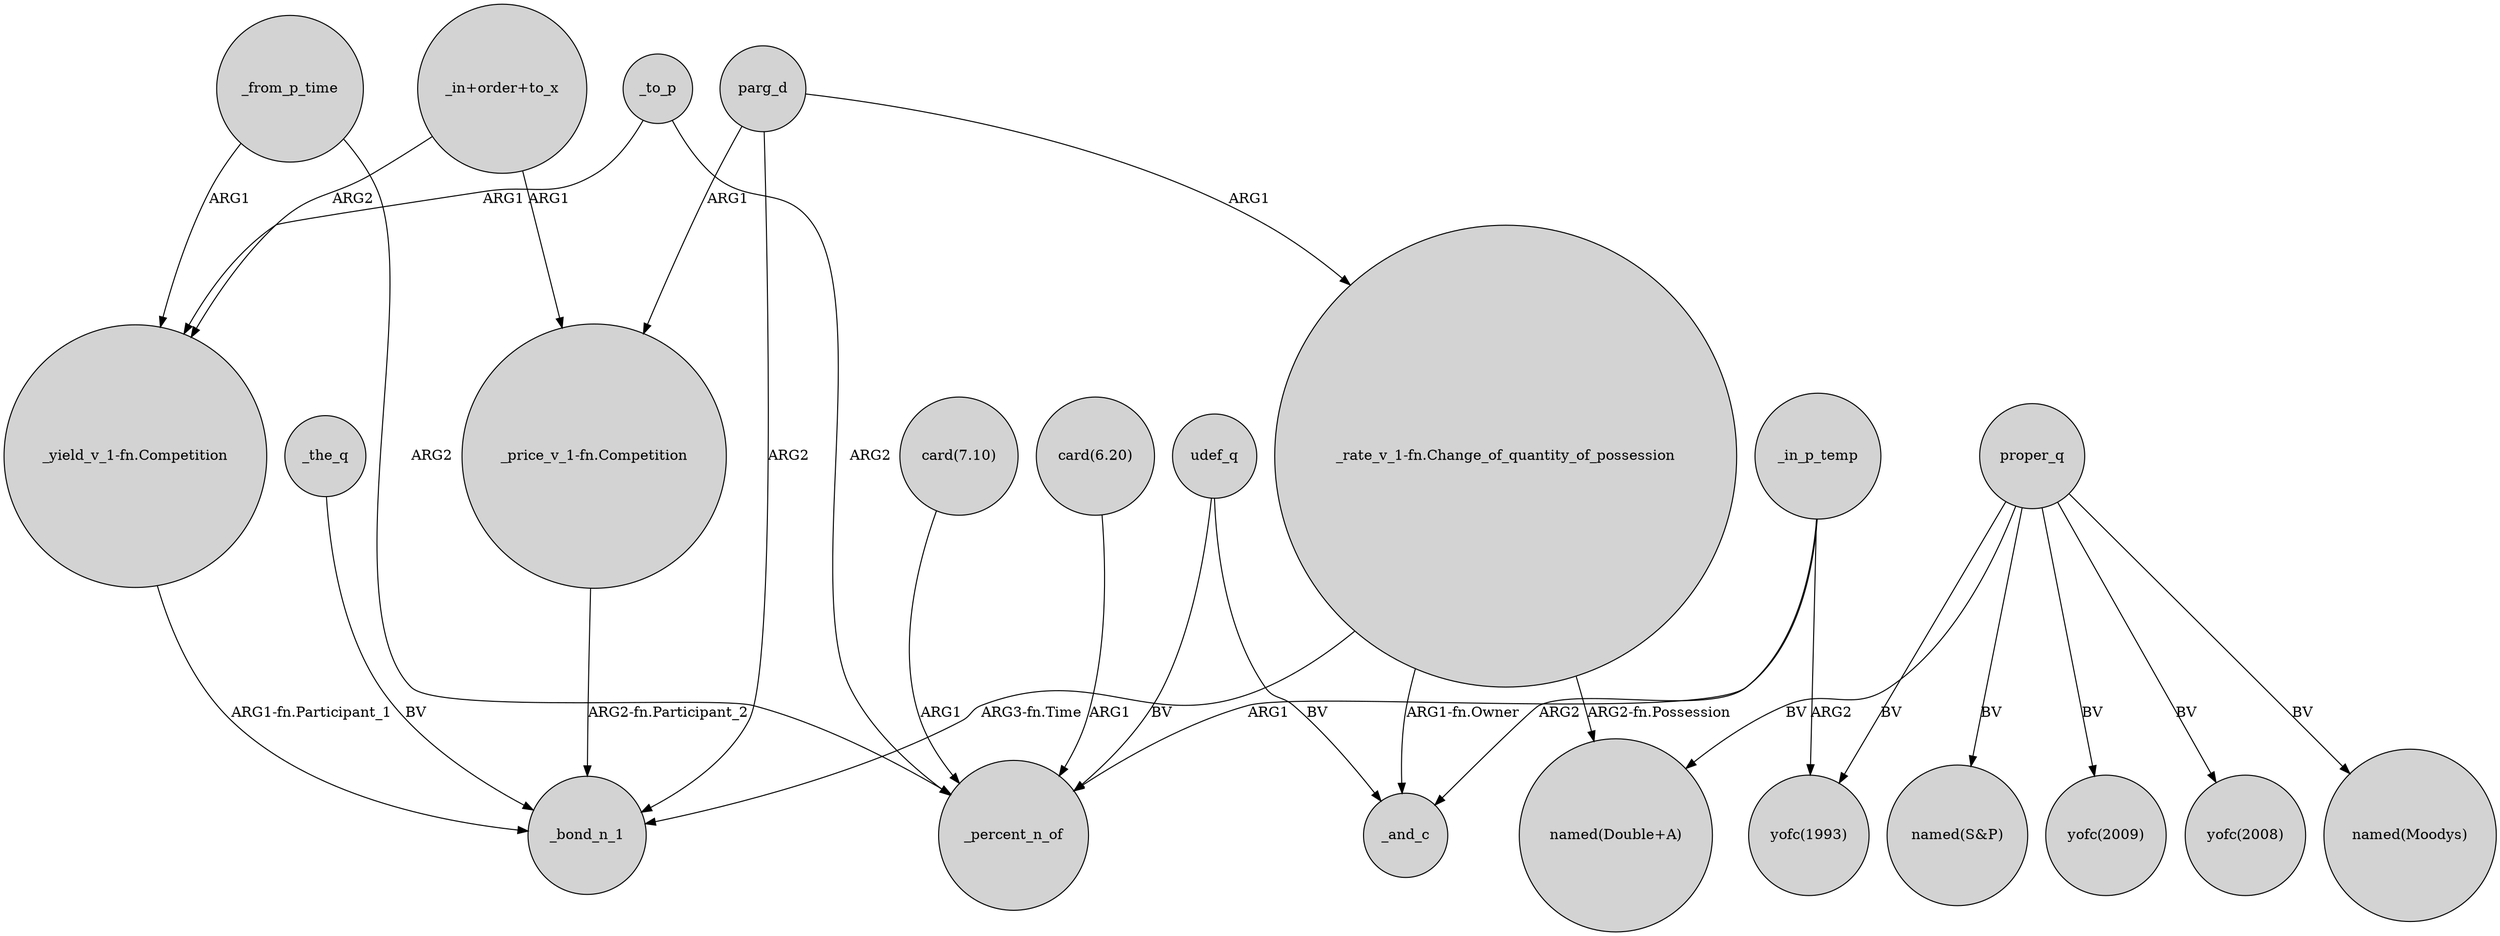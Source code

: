 digraph {
	node [shape=circle style=filled]
	parg_d -> _bond_n_1 [label=ARG2]
	_to_p -> "_yield_v_1-fn.Competition" [label=ARG1]
	proper_q -> "yofc(2008)" [label=BV]
	proper_q -> "named(Moodys)" [label=BV]
	"card(7.10)" -> _percent_n_of [label=ARG1]
	"_price_v_1-fn.Competition" -> _bond_n_1 [label="ARG2-fn.Participant_2"]
	proper_q -> "named(S&P)" [label=BV]
	_to_p -> _percent_n_of [label=ARG2]
	udef_q -> _and_c [label=BV]
	proper_q -> "yofc(1993)" [label=BV]
	"_in+order+to_x" -> "_price_v_1-fn.Competition" [label=ARG1]
	_from_p_time -> _percent_n_of [label=ARG2]
	proper_q -> "named(Double+A)" [label=BV]
	"_rate_v_1-fn.Change_of_quantity_of_possession" -> "named(Double+A)" [label="ARG2-fn.Possession"]
	_in_p_temp -> _and_c [label=ARG2]
	_in_p_temp -> "yofc(1993)" [label=ARG2]
	"_in+order+to_x" -> "_yield_v_1-fn.Competition" [label=ARG2]
	"_yield_v_1-fn.Competition" -> _bond_n_1 [label="ARG1-fn.Participant_1"]
	udef_q -> _percent_n_of [label=BV]
	"card(6.20)" -> _percent_n_of [label=ARG1]
	"_rate_v_1-fn.Change_of_quantity_of_possession" -> _bond_n_1 [label="ARG3-fn.Time"]
	parg_d -> "_rate_v_1-fn.Change_of_quantity_of_possession" [label=ARG1]
	proper_q -> "yofc(2009)" [label=BV]
	_from_p_time -> "_yield_v_1-fn.Competition" [label=ARG1]
	_in_p_temp -> _percent_n_of [label=ARG1]
	parg_d -> "_price_v_1-fn.Competition" [label=ARG1]
	_the_q -> _bond_n_1 [label=BV]
	"_rate_v_1-fn.Change_of_quantity_of_possession" -> _and_c [label="ARG1-fn.Owner"]
}
